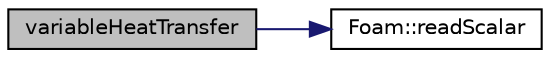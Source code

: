 digraph "variableHeatTransfer"
{
  bgcolor="transparent";
  edge [fontname="Helvetica",fontsize="10",labelfontname="Helvetica",labelfontsize="10"];
  node [fontname="Helvetica",fontsize="10",shape=record];
  rankdir="LR";
  Node1 [label="variableHeatTransfer",height=0.2,width=0.4,color="black", fillcolor="grey75", style="filled", fontcolor="black"];
  Node1 -> Node2 [color="midnightblue",fontsize="10",style="solid",fontname="Helvetica"];
  Node2 [label="Foam::readScalar",height=0.2,width=0.4,color="black",URL="$a10733.html#a828d57f6d9b9806c086a3f840a147115",tooltip="Read whole of buf as a scalar. Return true if succesful. "];
}
